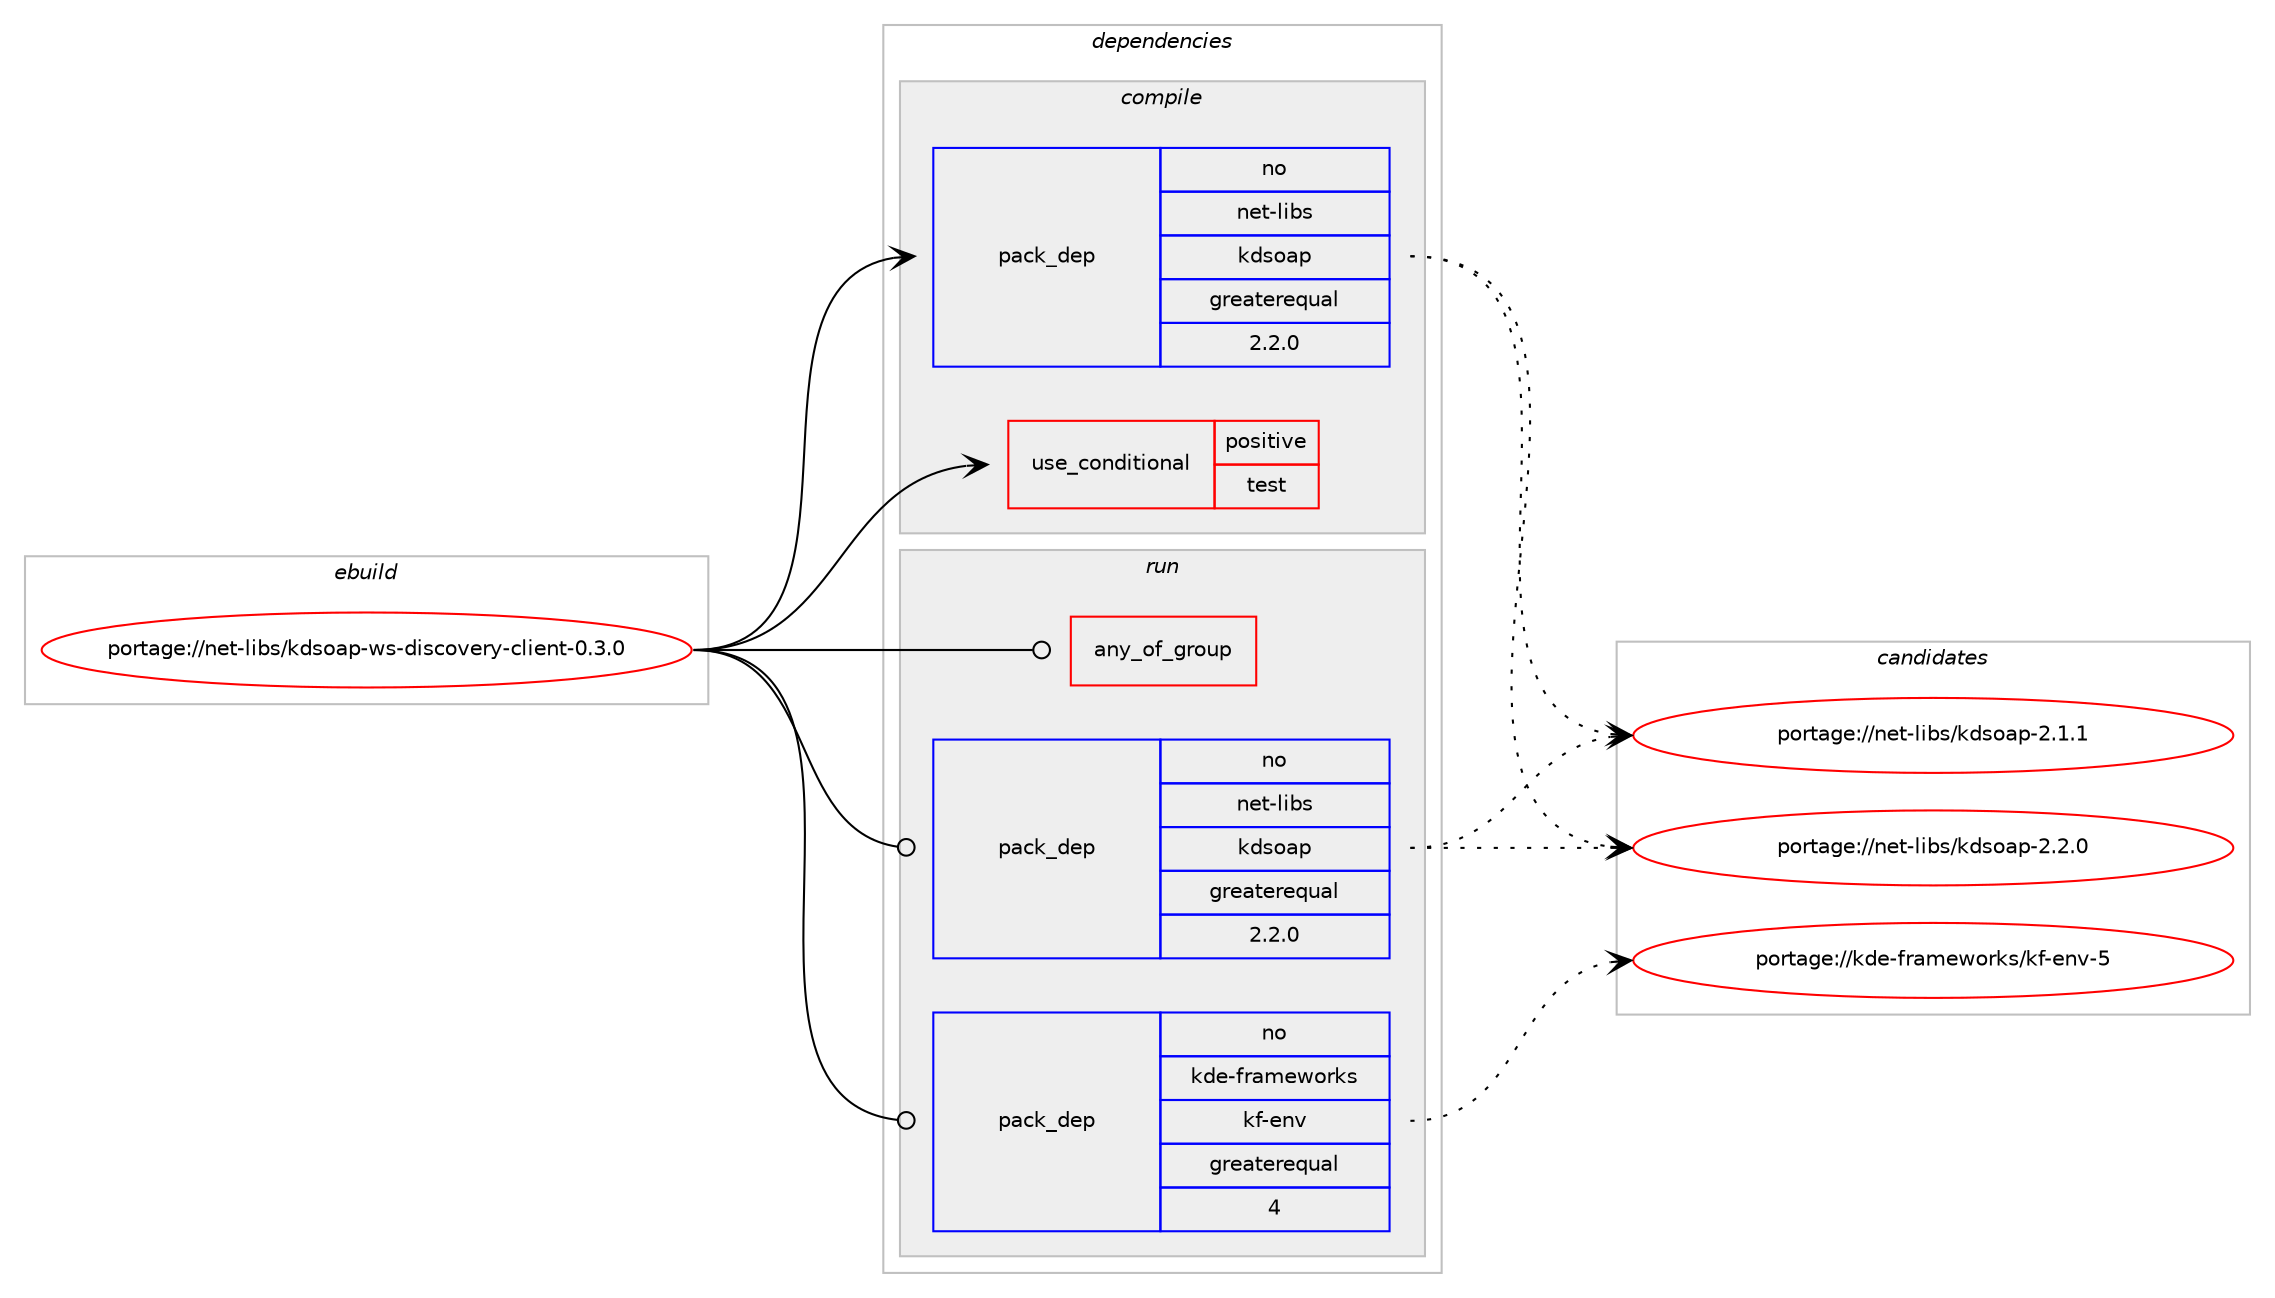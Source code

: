 digraph prolog {

# *************
# Graph options
# *************

newrank=true;
concentrate=true;
compound=true;
graph [rankdir=LR,fontname=Helvetica,fontsize=10,ranksep=1.5];#, ranksep=2.5, nodesep=0.2];
edge  [arrowhead=vee];
node  [fontname=Helvetica,fontsize=10];

# **********
# The ebuild
# **********

subgraph cluster_leftcol {
color=gray;
rank=same;
label=<<i>ebuild</i>>;
id [label="portage://net-libs/kdsoap-ws-discovery-client-0.3.0", color=red, width=4, href="../net-libs/kdsoap-ws-discovery-client-0.3.0.svg"];
}

# ****************
# The dependencies
# ****************

subgraph cluster_midcol {
color=gray;
label=<<i>dependencies</i>>;
subgraph cluster_compile {
fillcolor="#eeeeee";
style=filled;
label=<<i>compile</i>>;
subgraph cond3240 {
dependency4812 [label=<<TABLE BORDER="0" CELLBORDER="1" CELLSPACING="0" CELLPADDING="4"><TR><TD ROWSPAN="3" CELLPADDING="10">use_conditional</TD></TR><TR><TD>positive</TD></TR><TR><TD>test</TD></TR></TABLE>>, shape=none, color=red];
# *** BEGIN UNKNOWN DEPENDENCY TYPE (TODO) ***
# dependency4812 -> package_dependency(portage://net-libs/kdsoap-ws-discovery-client-0.3.0,install,no,dev-qt,qtbase,none,[,,],[slot(6)],[use(enable(xml),none)])
# *** END UNKNOWN DEPENDENCY TYPE (TODO) ***

}
id:e -> dependency4812:w [weight=20,style="solid",arrowhead="vee"];
# *** BEGIN UNKNOWN DEPENDENCY TYPE (TODO) ***
# id -> package_dependency(portage://net-libs/kdsoap-ws-discovery-client-0.3.0,install,no,dev-qt,qtbase,none,[,,],[slot(6)],[])
# *** END UNKNOWN DEPENDENCY TYPE (TODO) ***

# *** BEGIN UNKNOWN DEPENDENCY TYPE (TODO) ***
# id -> package_dependency(portage://net-libs/kdsoap-ws-discovery-client-0.3.0,install,no,dev-qt,qtbase,none,[,,],[slot(6)],[use(enable(network),none)])
# *** END UNKNOWN DEPENDENCY TYPE (TODO) ***

subgraph pack1521 {
dependency4813 [label=<<TABLE BORDER="0" CELLBORDER="1" CELLSPACING="0" CELLPADDING="4" WIDTH="220"><TR><TD ROWSPAN="6" CELLPADDING="30">pack_dep</TD></TR><TR><TD WIDTH="110">no</TD></TR><TR><TD>net-libs</TD></TR><TR><TD>kdsoap</TD></TR><TR><TD>greaterequal</TD></TR><TR><TD>2.2.0</TD></TR></TABLE>>, shape=none, color=blue];
}
id:e -> dependency4813:w [weight=20,style="solid",arrowhead="vee"];
}
subgraph cluster_compileandrun {
fillcolor="#eeeeee";
style=filled;
label=<<i>compile and run</i>>;
}
subgraph cluster_run {
fillcolor="#eeeeee";
style=filled;
label=<<i>run</i>>;
subgraph any52 {
dependency4814 [label=<<TABLE BORDER="0" CELLBORDER="1" CELLSPACING="0" CELLPADDING="4"><TR><TD CELLPADDING="10">any_of_group</TD></TR></TABLE>>, shape=none, color=red];# *** BEGIN UNKNOWN DEPENDENCY TYPE (TODO) ***
# dependency4814 -> package_dependency(portage://net-libs/kdsoap-ws-discovery-client-0.3.0,run,no,kde-frameworks,breeze-icons,none,[,,],any_different_slot,[])
# *** END UNKNOWN DEPENDENCY TYPE (TODO) ***

# *** BEGIN UNKNOWN DEPENDENCY TYPE (TODO) ***
# dependency4814 -> package_dependency(portage://net-libs/kdsoap-ws-discovery-client-0.3.0,run,no,kde-frameworks,oxygen-icons,none,[,,],any_different_slot,[])
# *** END UNKNOWN DEPENDENCY TYPE (TODO) ***

}
id:e -> dependency4814:w [weight=20,style="solid",arrowhead="odot"];
# *** BEGIN UNKNOWN DEPENDENCY TYPE (TODO) ***
# id -> package_dependency(portage://net-libs/kdsoap-ws-discovery-client-0.3.0,run,no,dev-qt,qtbase,none,[,,],[slot(6)],[])
# *** END UNKNOWN DEPENDENCY TYPE (TODO) ***

# *** BEGIN UNKNOWN DEPENDENCY TYPE (TODO) ***
# id -> package_dependency(portage://net-libs/kdsoap-ws-discovery-client-0.3.0,run,no,dev-qt,qtbase,none,[,,],[slot(6)],[use(enable(network),none)])
# *** END UNKNOWN DEPENDENCY TYPE (TODO) ***

subgraph pack1522 {
dependency4815 [label=<<TABLE BORDER="0" CELLBORDER="1" CELLSPACING="0" CELLPADDING="4" WIDTH="220"><TR><TD ROWSPAN="6" CELLPADDING="30">pack_dep</TD></TR><TR><TD WIDTH="110">no</TD></TR><TR><TD>kde-frameworks</TD></TR><TR><TD>kf-env</TD></TR><TR><TD>greaterequal</TD></TR><TR><TD>4</TD></TR></TABLE>>, shape=none, color=blue];
}
id:e -> dependency4815:w [weight=20,style="solid",arrowhead="odot"];
subgraph pack1523 {
dependency4816 [label=<<TABLE BORDER="0" CELLBORDER="1" CELLSPACING="0" CELLPADDING="4" WIDTH="220"><TR><TD ROWSPAN="6" CELLPADDING="30">pack_dep</TD></TR><TR><TD WIDTH="110">no</TD></TR><TR><TD>net-libs</TD></TR><TR><TD>kdsoap</TD></TR><TR><TD>greaterequal</TD></TR><TR><TD>2.2.0</TD></TR></TABLE>>, shape=none, color=blue];
}
id:e -> dependency4816:w [weight=20,style="solid",arrowhead="odot"];
}
}

# **************
# The candidates
# **************

subgraph cluster_choices {
rank=same;
color=gray;
label=<<i>candidates</i>>;

subgraph choice1521 {
color=black;
nodesep=1;
choice11010111645108105981154710710011511197112455046494649 [label="portage://net-libs/kdsoap-2.1.1", color=red, width=4,href="../net-libs/kdsoap-2.1.1.svg"];
choice11010111645108105981154710710011511197112455046504648 [label="portage://net-libs/kdsoap-2.2.0", color=red, width=4,href="../net-libs/kdsoap-2.2.0.svg"];
dependency4813:e -> choice11010111645108105981154710710011511197112455046494649:w [style=dotted,weight="100"];
dependency4813:e -> choice11010111645108105981154710710011511197112455046504648:w [style=dotted,weight="100"];
}
subgraph choice1522 {
color=black;
nodesep=1;
choice107100101451021149710910111911111410711547107102451011101184553 [label="portage://kde-frameworks/kf-env-5", color=red, width=4,href="../kde-frameworks/kf-env-5.svg"];
dependency4815:e -> choice107100101451021149710910111911111410711547107102451011101184553:w [style=dotted,weight="100"];
}
subgraph choice1523 {
color=black;
nodesep=1;
choice11010111645108105981154710710011511197112455046494649 [label="portage://net-libs/kdsoap-2.1.1", color=red, width=4,href="../net-libs/kdsoap-2.1.1.svg"];
choice11010111645108105981154710710011511197112455046504648 [label="portage://net-libs/kdsoap-2.2.0", color=red, width=4,href="../net-libs/kdsoap-2.2.0.svg"];
dependency4816:e -> choice11010111645108105981154710710011511197112455046494649:w [style=dotted,weight="100"];
dependency4816:e -> choice11010111645108105981154710710011511197112455046504648:w [style=dotted,weight="100"];
}
}

}
